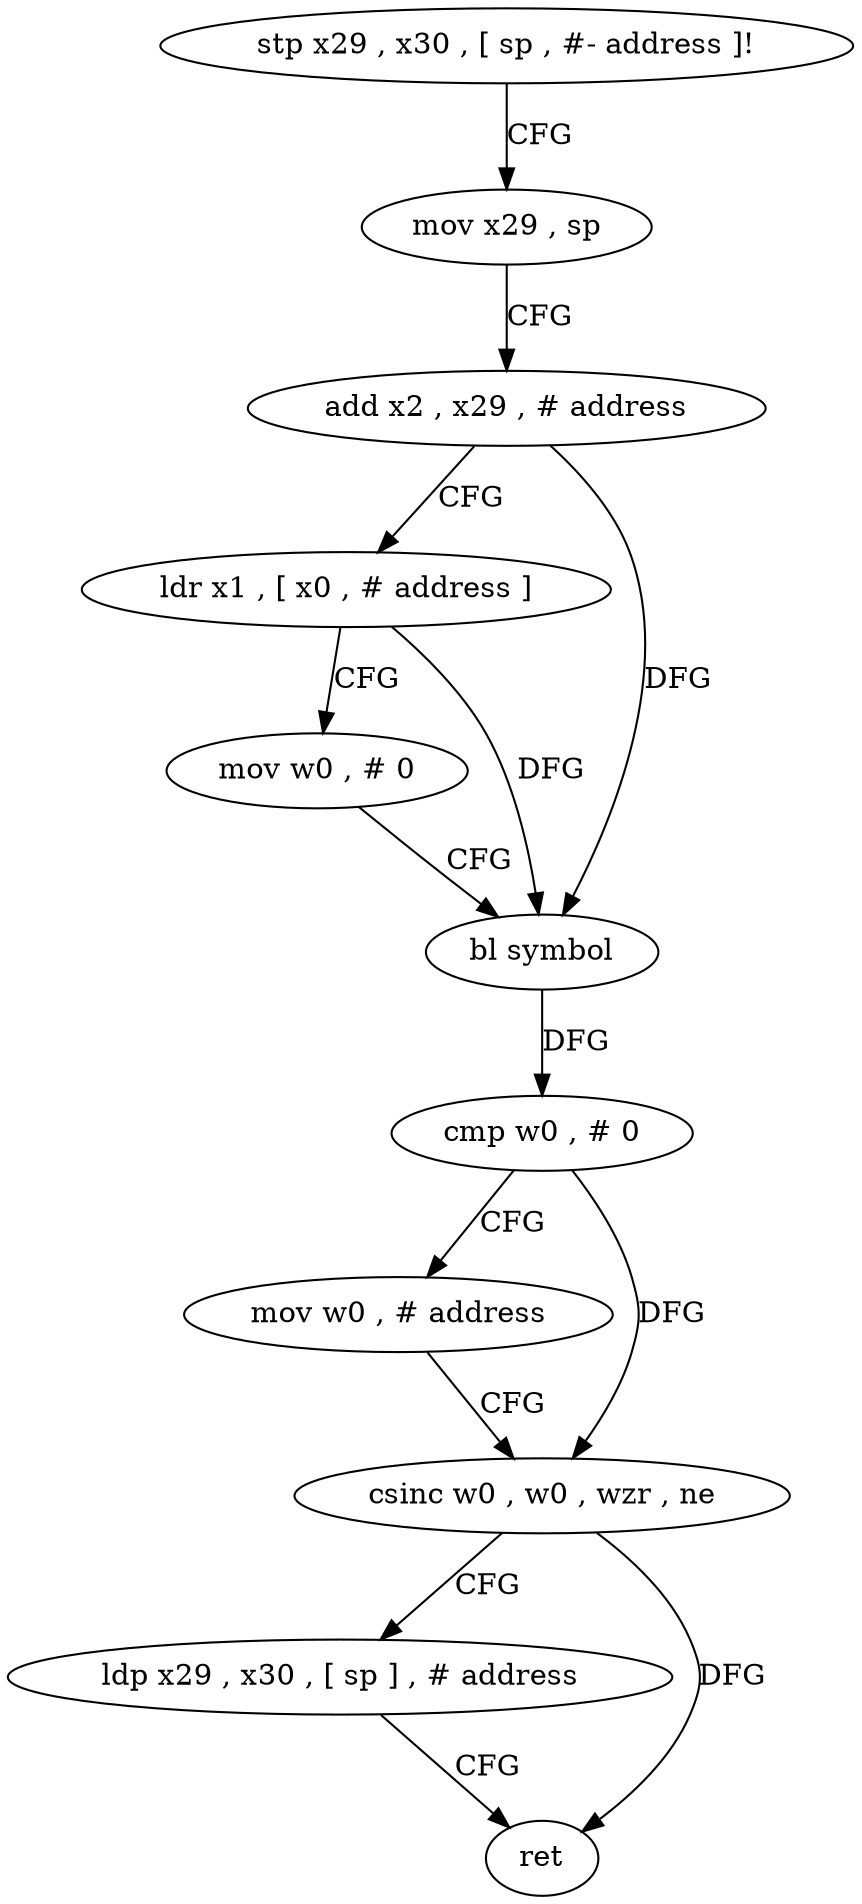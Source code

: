 digraph "func" {
"4205964" [label = "stp x29 , x30 , [ sp , #- address ]!" ]
"4205968" [label = "mov x29 , sp" ]
"4205972" [label = "add x2 , x29 , # address" ]
"4205976" [label = "ldr x1 , [ x0 , # address ]" ]
"4205980" [label = "mov w0 , # 0" ]
"4205984" [label = "bl symbol" ]
"4205988" [label = "cmp w0 , # 0" ]
"4205992" [label = "mov w0 , # address" ]
"4205996" [label = "csinc w0 , w0 , wzr , ne" ]
"4206000" [label = "ldp x29 , x30 , [ sp ] , # address" ]
"4206004" [label = "ret" ]
"4205964" -> "4205968" [ label = "CFG" ]
"4205968" -> "4205972" [ label = "CFG" ]
"4205972" -> "4205976" [ label = "CFG" ]
"4205972" -> "4205984" [ label = "DFG" ]
"4205976" -> "4205980" [ label = "CFG" ]
"4205976" -> "4205984" [ label = "DFG" ]
"4205980" -> "4205984" [ label = "CFG" ]
"4205984" -> "4205988" [ label = "DFG" ]
"4205988" -> "4205992" [ label = "CFG" ]
"4205988" -> "4205996" [ label = "DFG" ]
"4205992" -> "4205996" [ label = "CFG" ]
"4205996" -> "4206000" [ label = "CFG" ]
"4205996" -> "4206004" [ label = "DFG" ]
"4206000" -> "4206004" [ label = "CFG" ]
}
